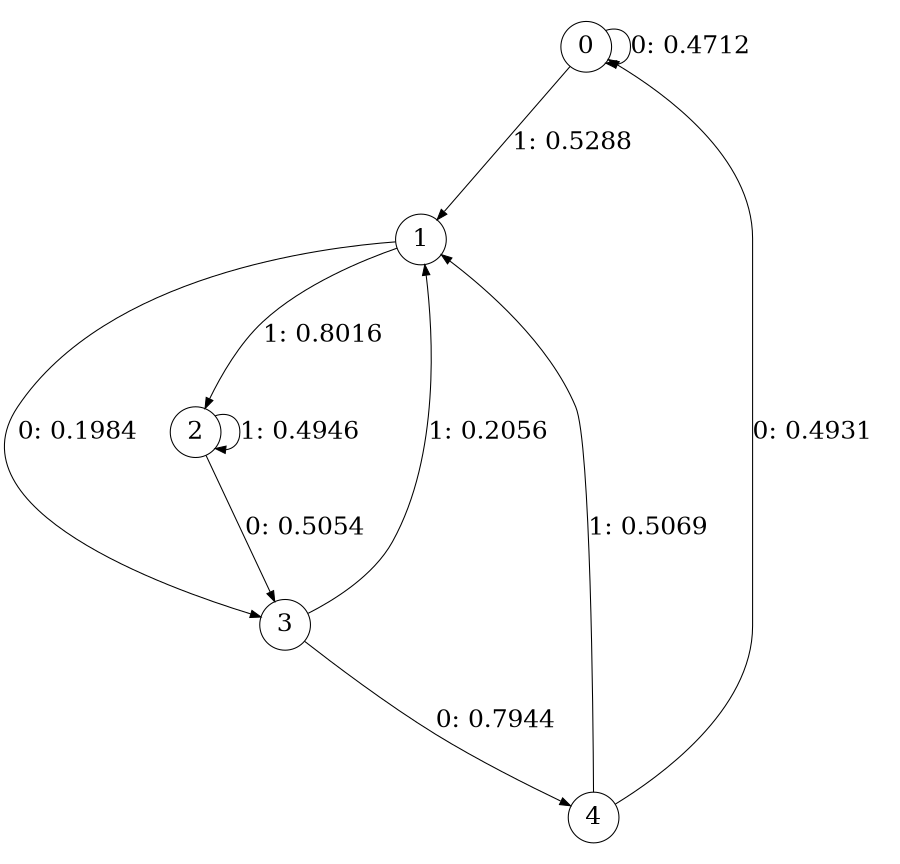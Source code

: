 digraph "ch12faceL3" {
size = "6,8.5";
ratio = "fill";
node [shape = circle];
node [fontsize = 24];
edge [fontsize = 24];
0 -> 0 [label = "0: 0.4712   "];
0 -> 1 [label = "1: 0.5288   "];
1 -> 3 [label = "0: 0.1984   "];
1 -> 2 [label = "1: 0.8016   "];
2 -> 3 [label = "0: 0.5054   "];
2 -> 2 [label = "1: 0.4946   "];
3 -> 4 [label = "0: 0.7944   "];
3 -> 1 [label = "1: 0.2056   "];
4 -> 0 [label = "0: 0.4931   "];
4 -> 1 [label = "1: 0.5069   "];
}